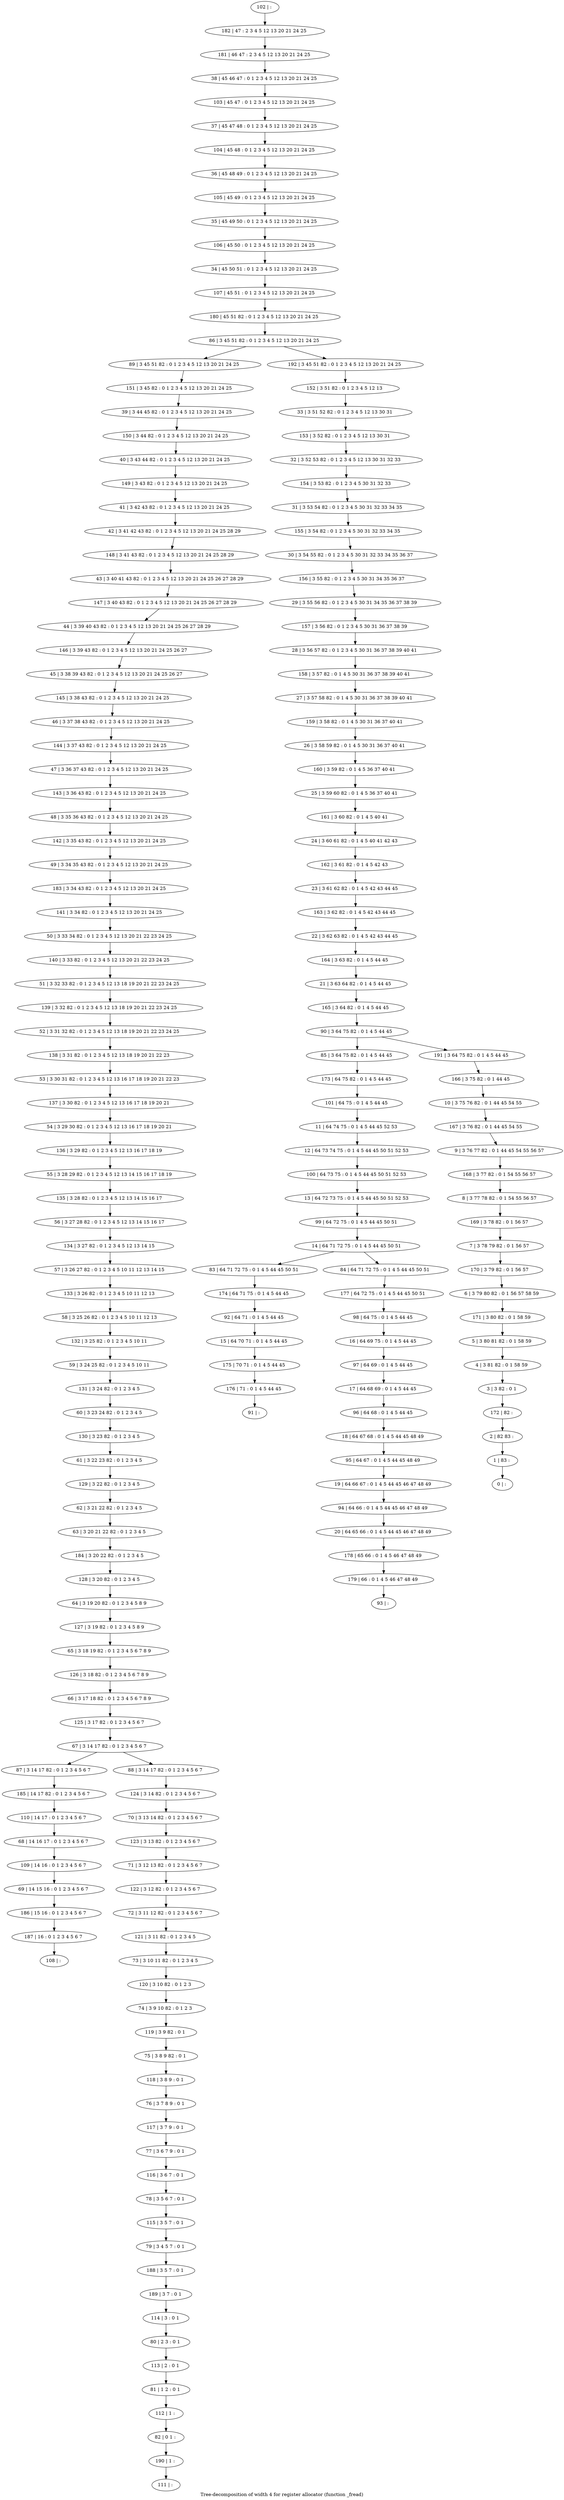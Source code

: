 digraph G {
graph [label="Tree-decomposition of width 4 for register allocator (function _fread)"]
0[label="0 | : "];
1[label="1 | 83 : "];
2[label="2 | 82 83 : "];
3[label="3 | 3 82 : 0 1 "];
4[label="4 | 3 81 82 : 0 1 58 59 "];
5[label="5 | 3 80 81 82 : 0 1 58 59 "];
6[label="6 | 3 79 80 82 : 0 1 56 57 58 59 "];
7[label="7 | 3 78 79 82 : 0 1 56 57 "];
8[label="8 | 3 77 78 82 : 0 1 54 55 56 57 "];
9[label="9 | 3 76 77 82 : 0 1 44 45 54 55 56 57 "];
10[label="10 | 3 75 76 82 : 0 1 44 45 54 55 "];
11[label="11 | 64 74 75 : 0 1 4 5 44 45 52 53 "];
12[label="12 | 64 73 74 75 : 0 1 4 5 44 45 50 51 52 53 "];
13[label="13 | 64 72 73 75 : 0 1 4 5 44 45 50 51 52 53 "];
14[label="14 | 64 71 72 75 : 0 1 4 5 44 45 50 51 "];
15[label="15 | 64 70 71 : 0 1 4 5 44 45 "];
16[label="16 | 64 69 75 : 0 1 4 5 44 45 "];
17[label="17 | 64 68 69 : 0 1 4 5 44 45 "];
18[label="18 | 64 67 68 : 0 1 4 5 44 45 48 49 "];
19[label="19 | 64 66 67 : 0 1 4 5 44 45 46 47 48 49 "];
20[label="20 | 64 65 66 : 0 1 4 5 44 45 46 47 48 49 "];
21[label="21 | 3 63 64 82 : 0 1 4 5 44 45 "];
22[label="22 | 3 62 63 82 : 0 1 4 5 42 43 44 45 "];
23[label="23 | 3 61 62 82 : 0 1 4 5 42 43 44 45 "];
24[label="24 | 3 60 61 82 : 0 1 4 5 40 41 42 43 "];
25[label="25 | 3 59 60 82 : 0 1 4 5 36 37 40 41 "];
26[label="26 | 3 58 59 82 : 0 1 4 5 30 31 36 37 40 41 "];
27[label="27 | 3 57 58 82 : 0 1 4 5 30 31 36 37 38 39 40 41 "];
28[label="28 | 3 56 57 82 : 0 1 2 3 4 5 30 31 36 37 38 39 40 41 "];
29[label="29 | 3 55 56 82 : 0 1 2 3 4 5 30 31 34 35 36 37 38 39 "];
30[label="30 | 3 54 55 82 : 0 1 2 3 4 5 30 31 32 33 34 35 36 37 "];
31[label="31 | 3 53 54 82 : 0 1 2 3 4 5 30 31 32 33 34 35 "];
32[label="32 | 3 52 53 82 : 0 1 2 3 4 5 12 13 30 31 32 33 "];
33[label="33 | 3 51 52 82 : 0 1 2 3 4 5 12 13 30 31 "];
34[label="34 | 45 50 51 : 0 1 2 3 4 5 12 13 20 21 24 25 "];
35[label="35 | 45 49 50 : 0 1 2 3 4 5 12 13 20 21 24 25 "];
36[label="36 | 45 48 49 : 0 1 2 3 4 5 12 13 20 21 24 25 "];
37[label="37 | 45 47 48 : 0 1 2 3 4 5 12 13 20 21 24 25 "];
38[label="38 | 45 46 47 : 0 1 2 3 4 5 12 13 20 21 24 25 "];
39[label="39 | 3 44 45 82 : 0 1 2 3 4 5 12 13 20 21 24 25 "];
40[label="40 | 3 43 44 82 : 0 1 2 3 4 5 12 13 20 21 24 25 "];
41[label="41 | 3 42 43 82 : 0 1 2 3 4 5 12 13 20 21 24 25 "];
42[label="42 | 3 41 42 43 82 : 0 1 2 3 4 5 12 13 20 21 24 25 28 29 "];
43[label="43 | 3 40 41 43 82 : 0 1 2 3 4 5 12 13 20 21 24 25 26 27 28 29 "];
44[label="44 | 3 39 40 43 82 : 0 1 2 3 4 5 12 13 20 21 24 25 26 27 28 29 "];
45[label="45 | 3 38 39 43 82 : 0 1 2 3 4 5 12 13 20 21 24 25 26 27 "];
46[label="46 | 3 37 38 43 82 : 0 1 2 3 4 5 12 13 20 21 24 25 "];
47[label="47 | 3 36 37 43 82 : 0 1 2 3 4 5 12 13 20 21 24 25 "];
48[label="48 | 3 35 36 43 82 : 0 1 2 3 4 5 12 13 20 21 24 25 "];
49[label="49 | 3 34 35 43 82 : 0 1 2 3 4 5 12 13 20 21 24 25 "];
50[label="50 | 3 33 34 82 : 0 1 2 3 4 5 12 13 20 21 22 23 24 25 "];
51[label="51 | 3 32 33 82 : 0 1 2 3 4 5 12 13 18 19 20 21 22 23 24 25 "];
52[label="52 | 3 31 32 82 : 0 1 2 3 4 5 12 13 18 19 20 21 22 23 24 25 "];
53[label="53 | 3 30 31 82 : 0 1 2 3 4 5 12 13 16 17 18 19 20 21 22 23 "];
54[label="54 | 3 29 30 82 : 0 1 2 3 4 5 12 13 16 17 18 19 20 21 "];
55[label="55 | 3 28 29 82 : 0 1 2 3 4 5 12 13 14 15 16 17 18 19 "];
56[label="56 | 3 27 28 82 : 0 1 2 3 4 5 12 13 14 15 16 17 "];
57[label="57 | 3 26 27 82 : 0 1 2 3 4 5 10 11 12 13 14 15 "];
58[label="58 | 3 25 26 82 : 0 1 2 3 4 5 10 11 12 13 "];
59[label="59 | 3 24 25 82 : 0 1 2 3 4 5 10 11 "];
60[label="60 | 3 23 24 82 : 0 1 2 3 4 5 "];
61[label="61 | 3 22 23 82 : 0 1 2 3 4 5 "];
62[label="62 | 3 21 22 82 : 0 1 2 3 4 5 "];
63[label="63 | 3 20 21 22 82 : 0 1 2 3 4 5 "];
64[label="64 | 3 19 20 82 : 0 1 2 3 4 5 8 9 "];
65[label="65 | 3 18 19 82 : 0 1 2 3 4 5 6 7 8 9 "];
66[label="66 | 3 17 18 82 : 0 1 2 3 4 5 6 7 8 9 "];
67[label="67 | 3 14 17 82 : 0 1 2 3 4 5 6 7 "];
68[label="68 | 14 16 17 : 0 1 2 3 4 5 6 7 "];
69[label="69 | 14 15 16 : 0 1 2 3 4 5 6 7 "];
70[label="70 | 3 13 14 82 : 0 1 2 3 4 5 6 7 "];
71[label="71 | 3 12 13 82 : 0 1 2 3 4 5 6 7 "];
72[label="72 | 3 11 12 82 : 0 1 2 3 4 5 6 7 "];
73[label="73 | 3 10 11 82 : 0 1 2 3 4 5 "];
74[label="74 | 3 9 10 82 : 0 1 2 3 "];
75[label="75 | 3 8 9 82 : 0 1 "];
76[label="76 | 3 7 8 9 : 0 1 "];
77[label="77 | 3 6 7 9 : 0 1 "];
78[label="78 | 3 5 6 7 : 0 1 "];
79[label="79 | 3 4 5 7 : 0 1 "];
80[label="80 | 2 3 : 0 1 "];
81[label="81 | 1 2 : 0 1 "];
82[label="82 | 0 1 : "];
83[label="83 | 64 71 72 75 : 0 1 4 5 44 45 50 51 "];
84[label="84 | 64 71 72 75 : 0 1 4 5 44 45 50 51 "];
85[label="85 | 3 64 75 82 : 0 1 4 5 44 45 "];
86[label="86 | 3 45 51 82 : 0 1 2 3 4 5 12 13 20 21 24 25 "];
87[label="87 | 3 14 17 82 : 0 1 2 3 4 5 6 7 "];
88[label="88 | 3 14 17 82 : 0 1 2 3 4 5 6 7 "];
89[label="89 | 3 45 51 82 : 0 1 2 3 4 5 12 13 20 21 24 25 "];
90[label="90 | 3 64 75 82 : 0 1 4 5 44 45 "];
91[label="91 | : "];
92[label="92 | 64 71 : 0 1 4 5 44 45 "];
93[label="93 | : "];
94[label="94 | 64 66 : 0 1 4 5 44 45 46 47 48 49 "];
95[label="95 | 64 67 : 0 1 4 5 44 45 48 49 "];
96[label="96 | 64 68 : 0 1 4 5 44 45 "];
97[label="97 | 64 69 : 0 1 4 5 44 45 "];
98[label="98 | 64 75 : 0 1 4 5 44 45 "];
99[label="99 | 64 72 75 : 0 1 4 5 44 45 50 51 "];
100[label="100 | 64 73 75 : 0 1 4 5 44 45 50 51 52 53 "];
101[label="101 | 64 75 : 0 1 4 5 44 45 "];
102[label="102 | : "];
103[label="103 | 45 47 : 0 1 2 3 4 5 12 13 20 21 24 25 "];
104[label="104 | 45 48 : 0 1 2 3 4 5 12 13 20 21 24 25 "];
105[label="105 | 45 49 : 0 1 2 3 4 5 12 13 20 21 24 25 "];
106[label="106 | 45 50 : 0 1 2 3 4 5 12 13 20 21 24 25 "];
107[label="107 | 45 51 : 0 1 2 3 4 5 12 13 20 21 24 25 "];
108[label="108 | : "];
109[label="109 | 14 16 : 0 1 2 3 4 5 6 7 "];
110[label="110 | 14 17 : 0 1 2 3 4 5 6 7 "];
111[label="111 | : "];
112[label="112 | 1 : "];
113[label="113 | 2 : 0 1 "];
114[label="114 | 3 : 0 1 "];
115[label="115 | 3 5 7 : 0 1 "];
116[label="116 | 3 6 7 : 0 1 "];
117[label="117 | 3 7 9 : 0 1 "];
118[label="118 | 3 8 9 : 0 1 "];
119[label="119 | 3 9 82 : 0 1 "];
120[label="120 | 3 10 82 : 0 1 2 3 "];
121[label="121 | 3 11 82 : 0 1 2 3 4 5 "];
122[label="122 | 3 12 82 : 0 1 2 3 4 5 6 7 "];
123[label="123 | 3 13 82 : 0 1 2 3 4 5 6 7 "];
124[label="124 | 3 14 82 : 0 1 2 3 4 5 6 7 "];
125[label="125 | 3 17 82 : 0 1 2 3 4 5 6 7 "];
126[label="126 | 3 18 82 : 0 1 2 3 4 5 6 7 8 9 "];
127[label="127 | 3 19 82 : 0 1 2 3 4 5 8 9 "];
128[label="128 | 3 20 82 : 0 1 2 3 4 5 "];
129[label="129 | 3 22 82 : 0 1 2 3 4 5 "];
130[label="130 | 3 23 82 : 0 1 2 3 4 5 "];
131[label="131 | 3 24 82 : 0 1 2 3 4 5 "];
132[label="132 | 3 25 82 : 0 1 2 3 4 5 10 11 "];
133[label="133 | 3 26 82 : 0 1 2 3 4 5 10 11 12 13 "];
134[label="134 | 3 27 82 : 0 1 2 3 4 5 12 13 14 15 "];
135[label="135 | 3 28 82 : 0 1 2 3 4 5 12 13 14 15 16 17 "];
136[label="136 | 3 29 82 : 0 1 2 3 4 5 12 13 16 17 18 19 "];
137[label="137 | 3 30 82 : 0 1 2 3 4 5 12 13 16 17 18 19 20 21 "];
138[label="138 | 3 31 82 : 0 1 2 3 4 5 12 13 18 19 20 21 22 23 "];
139[label="139 | 3 32 82 : 0 1 2 3 4 5 12 13 18 19 20 21 22 23 24 25 "];
140[label="140 | 3 33 82 : 0 1 2 3 4 5 12 13 20 21 22 23 24 25 "];
141[label="141 | 3 34 82 : 0 1 2 3 4 5 12 13 20 21 24 25 "];
142[label="142 | 3 35 43 82 : 0 1 2 3 4 5 12 13 20 21 24 25 "];
143[label="143 | 3 36 43 82 : 0 1 2 3 4 5 12 13 20 21 24 25 "];
144[label="144 | 3 37 43 82 : 0 1 2 3 4 5 12 13 20 21 24 25 "];
145[label="145 | 3 38 43 82 : 0 1 2 3 4 5 12 13 20 21 24 25 "];
146[label="146 | 3 39 43 82 : 0 1 2 3 4 5 12 13 20 21 24 25 26 27 "];
147[label="147 | 3 40 43 82 : 0 1 2 3 4 5 12 13 20 21 24 25 26 27 28 29 "];
148[label="148 | 3 41 43 82 : 0 1 2 3 4 5 12 13 20 21 24 25 28 29 "];
149[label="149 | 3 43 82 : 0 1 2 3 4 5 12 13 20 21 24 25 "];
150[label="150 | 3 44 82 : 0 1 2 3 4 5 12 13 20 21 24 25 "];
151[label="151 | 3 45 82 : 0 1 2 3 4 5 12 13 20 21 24 25 "];
152[label="152 | 3 51 82 : 0 1 2 3 4 5 12 13 "];
153[label="153 | 3 52 82 : 0 1 2 3 4 5 12 13 30 31 "];
154[label="154 | 3 53 82 : 0 1 2 3 4 5 30 31 32 33 "];
155[label="155 | 3 54 82 : 0 1 2 3 4 5 30 31 32 33 34 35 "];
156[label="156 | 3 55 82 : 0 1 2 3 4 5 30 31 34 35 36 37 "];
157[label="157 | 3 56 82 : 0 1 2 3 4 5 30 31 36 37 38 39 "];
158[label="158 | 3 57 82 : 0 1 4 5 30 31 36 37 38 39 40 41 "];
159[label="159 | 3 58 82 : 0 1 4 5 30 31 36 37 40 41 "];
160[label="160 | 3 59 82 : 0 1 4 5 36 37 40 41 "];
161[label="161 | 3 60 82 : 0 1 4 5 40 41 "];
162[label="162 | 3 61 82 : 0 1 4 5 42 43 "];
163[label="163 | 3 62 82 : 0 1 4 5 42 43 44 45 "];
164[label="164 | 3 63 82 : 0 1 4 5 44 45 "];
165[label="165 | 3 64 82 : 0 1 4 5 44 45 "];
166[label="166 | 3 75 82 : 0 1 44 45 "];
167[label="167 | 3 76 82 : 0 1 44 45 54 55 "];
168[label="168 | 3 77 82 : 0 1 54 55 56 57 "];
169[label="169 | 3 78 82 : 0 1 56 57 "];
170[label="170 | 3 79 82 : 0 1 56 57 "];
171[label="171 | 3 80 82 : 0 1 58 59 "];
172[label="172 | 82 : "];
173[label="173 | 64 75 82 : 0 1 4 5 44 45 "];
174[label="174 | 64 71 75 : 0 1 4 5 44 45 "];
175[label="175 | 70 71 : 0 1 4 5 44 45 "];
176[label="176 | 71 : 0 1 4 5 44 45 "];
177[label="177 | 64 72 75 : 0 1 4 5 44 45 50 51 "];
178[label="178 | 65 66 : 0 1 4 5 46 47 48 49 "];
179[label="179 | 66 : 0 1 4 5 46 47 48 49 "];
180[label="180 | 45 51 82 : 0 1 2 3 4 5 12 13 20 21 24 25 "];
181[label="181 | 46 47 : 2 3 4 5 12 13 20 21 24 25 "];
182[label="182 | 47 : 2 3 4 5 12 13 20 21 24 25 "];
183[label="183 | 3 34 43 82 : 0 1 2 3 4 5 12 13 20 21 24 25 "];
184[label="184 | 3 20 22 82 : 0 1 2 3 4 5 "];
185[label="185 | 14 17 82 : 0 1 2 3 4 5 6 7 "];
186[label="186 | 15 16 : 0 1 2 3 4 5 6 7 "];
187[label="187 | 16 : 0 1 2 3 4 5 6 7 "];
188[label="188 | 3 5 7 : 0 1 "];
189[label="189 | 3 7 : 0 1 "];
190[label="190 | 1 : "];
191[label="191 | 3 64 75 82 : 0 1 4 5 44 45 "];
192[label="192 | 3 45 51 82 : 0 1 2 3 4 5 12 13 20 21 24 25 "];
11->12 ;
41->42 ;
62->63 ;
14->83 ;
14->84 ;
67->87 ;
67->88 ;
92->15 ;
94->20 ;
19->94 ;
95->19 ;
18->95 ;
96->18 ;
17->96 ;
97->17 ;
16->97 ;
98->16 ;
99->14 ;
13->99 ;
100->13 ;
12->100 ;
101->11 ;
109->69 ;
68->109 ;
110->68 ;
112->82 ;
81->112 ;
113->81 ;
80->113 ;
114->80 ;
115->79 ;
78->115 ;
116->78 ;
77->116 ;
117->77 ;
76->117 ;
118->76 ;
75->118 ;
119->75 ;
74->119 ;
120->74 ;
73->120 ;
121->73 ;
72->121 ;
122->72 ;
71->122 ;
123->71 ;
70->123 ;
124->70 ;
88->124 ;
125->67 ;
66->125 ;
126->66 ;
65->126 ;
127->65 ;
64->127 ;
128->64 ;
129->62 ;
61->129 ;
130->61 ;
60->130 ;
131->60 ;
59->131 ;
132->59 ;
58->132 ;
133->58 ;
57->133 ;
134->57 ;
56->134 ;
135->56 ;
55->135 ;
136->55 ;
54->136 ;
137->54 ;
53->137 ;
138->53 ;
52->138 ;
139->52 ;
51->139 ;
140->51 ;
50->140 ;
141->50 ;
142->49 ;
48->142 ;
143->48 ;
47->143 ;
144->47 ;
46->144 ;
145->46 ;
45->145 ;
146->45 ;
44->146 ;
147->44 ;
43->147 ;
148->43 ;
42->148 ;
149->41 ;
40->149 ;
150->40 ;
39->150 ;
151->39 ;
89->151 ;
173->101 ;
85->173 ;
174->92 ;
83->174 ;
15->175 ;
176->91 ;
175->176 ;
177->98 ;
84->177 ;
20->178 ;
179->93 ;
178->179 ;
183->141 ;
49->183 ;
184->128 ;
63->184 ;
185->110 ;
87->185 ;
69->186 ;
187->108 ;
186->187 ;
79->188 ;
189->114 ;
188->189 ;
190->111 ;
82->190 ;
102->182 ;
182->181 ;
181->38 ;
38->103 ;
103->37 ;
37->104 ;
104->36 ;
36->105 ;
105->35 ;
35->106 ;
106->34 ;
34->107 ;
107->180 ;
180->86 ;
152->33 ;
33->153 ;
153->32 ;
32->154 ;
154->31 ;
31->155 ;
155->30 ;
30->156 ;
156->29 ;
29->157 ;
157->28 ;
28->158 ;
158->27 ;
27->159 ;
159->26 ;
26->160 ;
160->25 ;
25->161 ;
161->24 ;
24->162 ;
162->23 ;
23->163 ;
163->22 ;
22->164 ;
164->21 ;
21->165 ;
165->90 ;
166->10 ;
10->167 ;
167->9 ;
9->168 ;
168->8 ;
8->169 ;
169->7 ;
7->170 ;
170->6 ;
6->171 ;
171->5 ;
5->4 ;
4->3 ;
3->172 ;
172->2 ;
2->1 ;
1->0 ;
191->166 ;
192->152 ;
90->85 ;
90->191 ;
86->89 ;
86->192 ;
}
